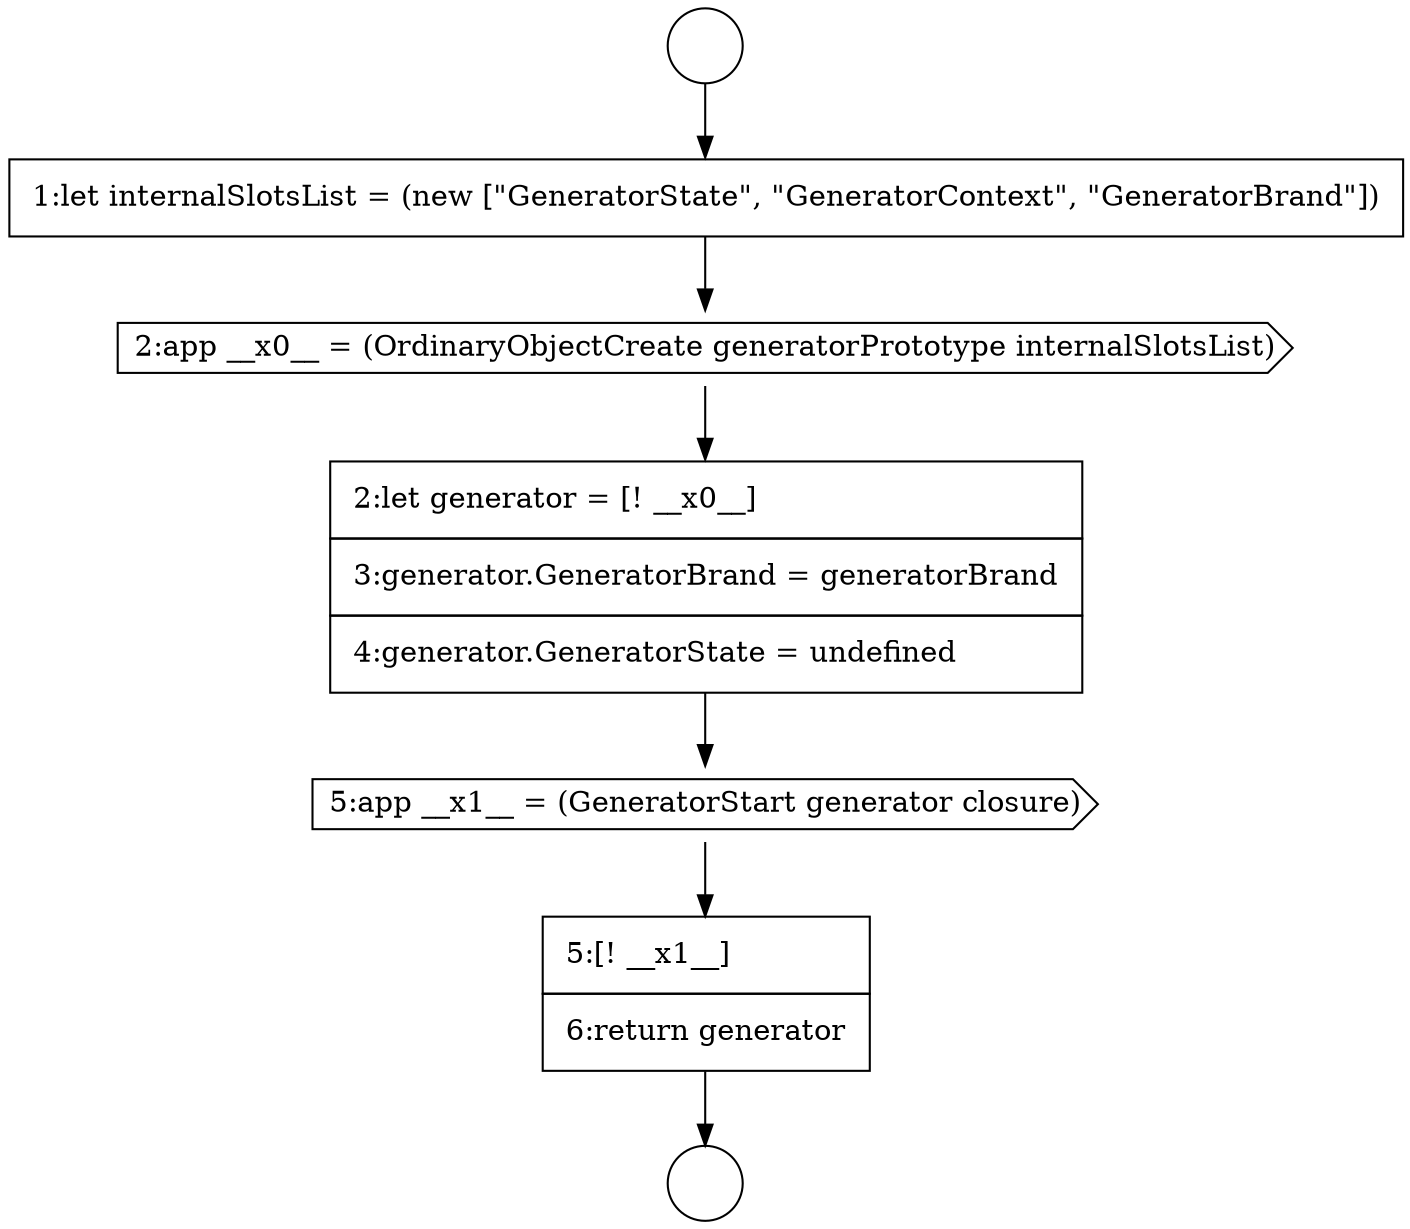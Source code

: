 digraph {
  node19246 [shape=none, margin=0, label=<<font color="black">
    <table border="0" cellborder="1" cellspacing="0" cellpadding="10">
      <tr><td align="left">1:let internalSlotsList = (new [&quot;GeneratorState&quot;, &quot;GeneratorContext&quot;, &quot;GeneratorBrand&quot;])</td></tr>
    </table>
  </font>> color="black" fillcolor="white" style=filled]
  node19250 [shape=none, margin=0, label=<<font color="black">
    <table border="0" cellborder="1" cellspacing="0" cellpadding="10">
      <tr><td align="left">5:[! __x1__]</td></tr>
      <tr><td align="left">6:return generator</td></tr>
    </table>
  </font>> color="black" fillcolor="white" style=filled]
  node19245 [shape=circle label=" " color="black" fillcolor="white" style=filled]
  node19249 [shape=cds, label=<<font color="black">5:app __x1__ = (GeneratorStart generator closure)</font>> color="black" fillcolor="white" style=filled]
  node19244 [shape=circle label=" " color="black" fillcolor="white" style=filled]
  node19248 [shape=none, margin=0, label=<<font color="black">
    <table border="0" cellborder="1" cellspacing="0" cellpadding="10">
      <tr><td align="left">2:let generator = [! __x0__]</td></tr>
      <tr><td align="left">3:generator.GeneratorBrand = generatorBrand</td></tr>
      <tr><td align="left">4:generator.GeneratorState = undefined</td></tr>
    </table>
  </font>> color="black" fillcolor="white" style=filled]
  node19247 [shape=cds, label=<<font color="black">2:app __x0__ = (OrdinaryObjectCreate generatorPrototype internalSlotsList)</font>> color="black" fillcolor="white" style=filled]
  node19246 -> node19247 [ color="black"]
  node19250 -> node19245 [ color="black"]
  node19247 -> node19248 [ color="black"]
  node19244 -> node19246 [ color="black"]
  node19249 -> node19250 [ color="black"]
  node19248 -> node19249 [ color="black"]
}
